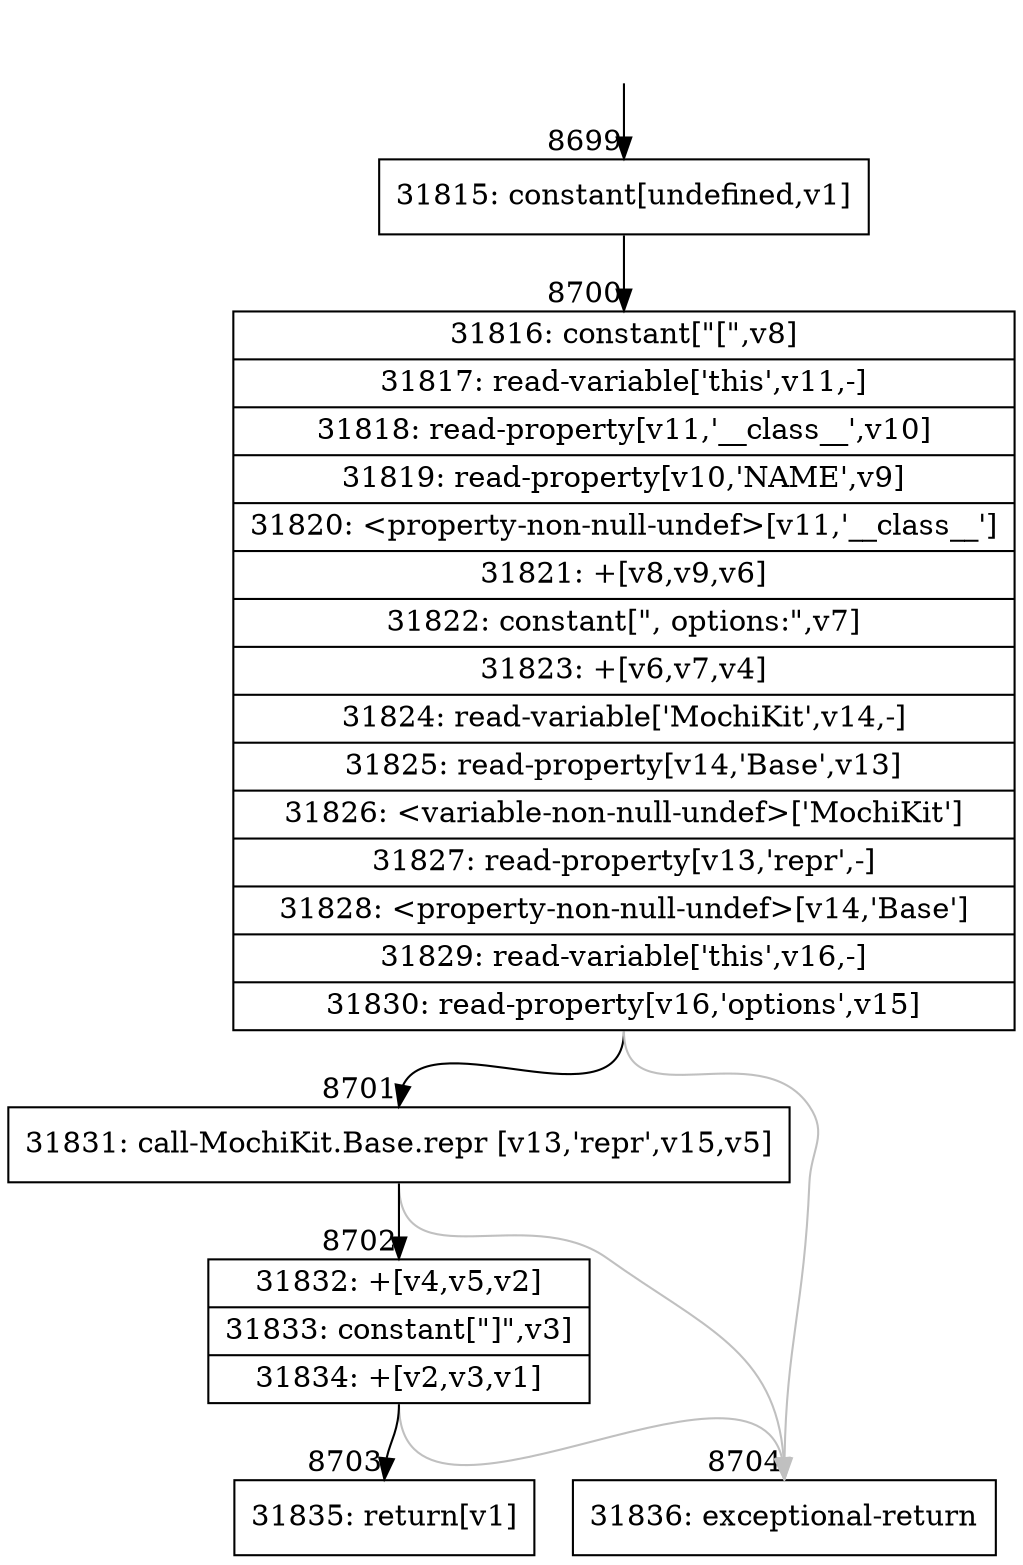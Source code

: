 digraph {
rankdir="TD"
BB_entry591[shape=none,label=""];
BB_entry591 -> BB8699 [tailport=s, headport=n, headlabel="    8699"]
BB8699 [shape=record label="{31815: constant[undefined,v1]}" ] 
BB8699 -> BB8700 [tailport=s, headport=n, headlabel="      8700"]
BB8700 [shape=record label="{31816: constant[\"[\",v8]|31817: read-variable['this',v11,-]|31818: read-property[v11,'__class__',v10]|31819: read-property[v10,'NAME',v9]|31820: \<property-non-null-undef\>[v11,'__class__']|31821: +[v8,v9,v6]|31822: constant[\", options:\",v7]|31823: +[v6,v7,v4]|31824: read-variable['MochiKit',v14,-]|31825: read-property[v14,'Base',v13]|31826: \<variable-non-null-undef\>['MochiKit']|31827: read-property[v13,'repr',-]|31828: \<property-non-null-undef\>[v14,'Base']|31829: read-variable['this',v16,-]|31830: read-property[v16,'options',v15]}" ] 
BB8700 -> BB8701 [tailport=s, headport=n, headlabel="      8701"]
BB8700 -> BB8704 [tailport=s, headport=n, color=gray, headlabel="      8704"]
BB8701 [shape=record label="{31831: call-MochiKit.Base.repr [v13,'repr',v15,v5]}" ] 
BB8701 -> BB8702 [tailport=s, headport=n, headlabel="      8702"]
BB8701 -> BB8704 [tailport=s, headport=n, color=gray]
BB8702 [shape=record label="{31832: +[v4,v5,v2]|31833: constant[\"]\",v3]|31834: +[v2,v3,v1]}" ] 
BB8702 -> BB8703 [tailport=s, headport=n, headlabel="      8703"]
BB8702 -> BB8704 [tailport=s, headport=n, color=gray]
BB8703 [shape=record label="{31835: return[v1]}" ] 
BB8704 [shape=record label="{31836: exceptional-return}" ] 
//#$~ 6236
}

